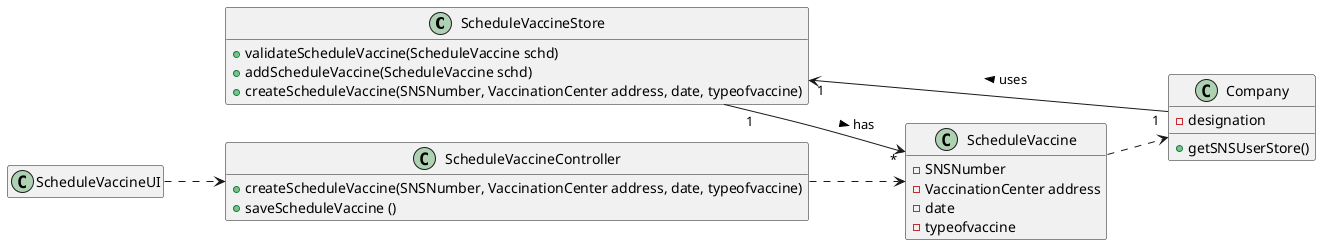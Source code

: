 @startuml
'https://plantuml.com/class-diagram

hide empty members
left to right direction

class ScheduleVaccineStore {

+ validateScheduleVaccine(ScheduleVaccine schd)
+ addScheduleVaccine(ScheduleVaccine schd)
+ createScheduleVaccine(SNSNumber, VaccinationCenter address, date, typeofvaccine)
}

class ScheduleVaccineUI{
}

class ScheduleVaccineController{
+ createScheduleVaccine(SNSNumber, VaccinationCenter address, date, typeofvaccine)
+ saveScheduleVaccine ()
}

class ScheduleVaccine{
-SNSNumber
-VaccinationCenter address
-date
-typeofvaccine
}

class Company {
- designation
+ getSNSUserStore()
}

ScheduleVaccineUI ..> ScheduleVaccineController
ScheduleVaccineController ..> ScheduleVaccine
ScheduleVaccine ..> Company
Company "1" --> "1" ScheduleVaccineStore: uses >
ScheduleVaccineStore "1" --> "*" ScheduleVaccine: has >

@enduml